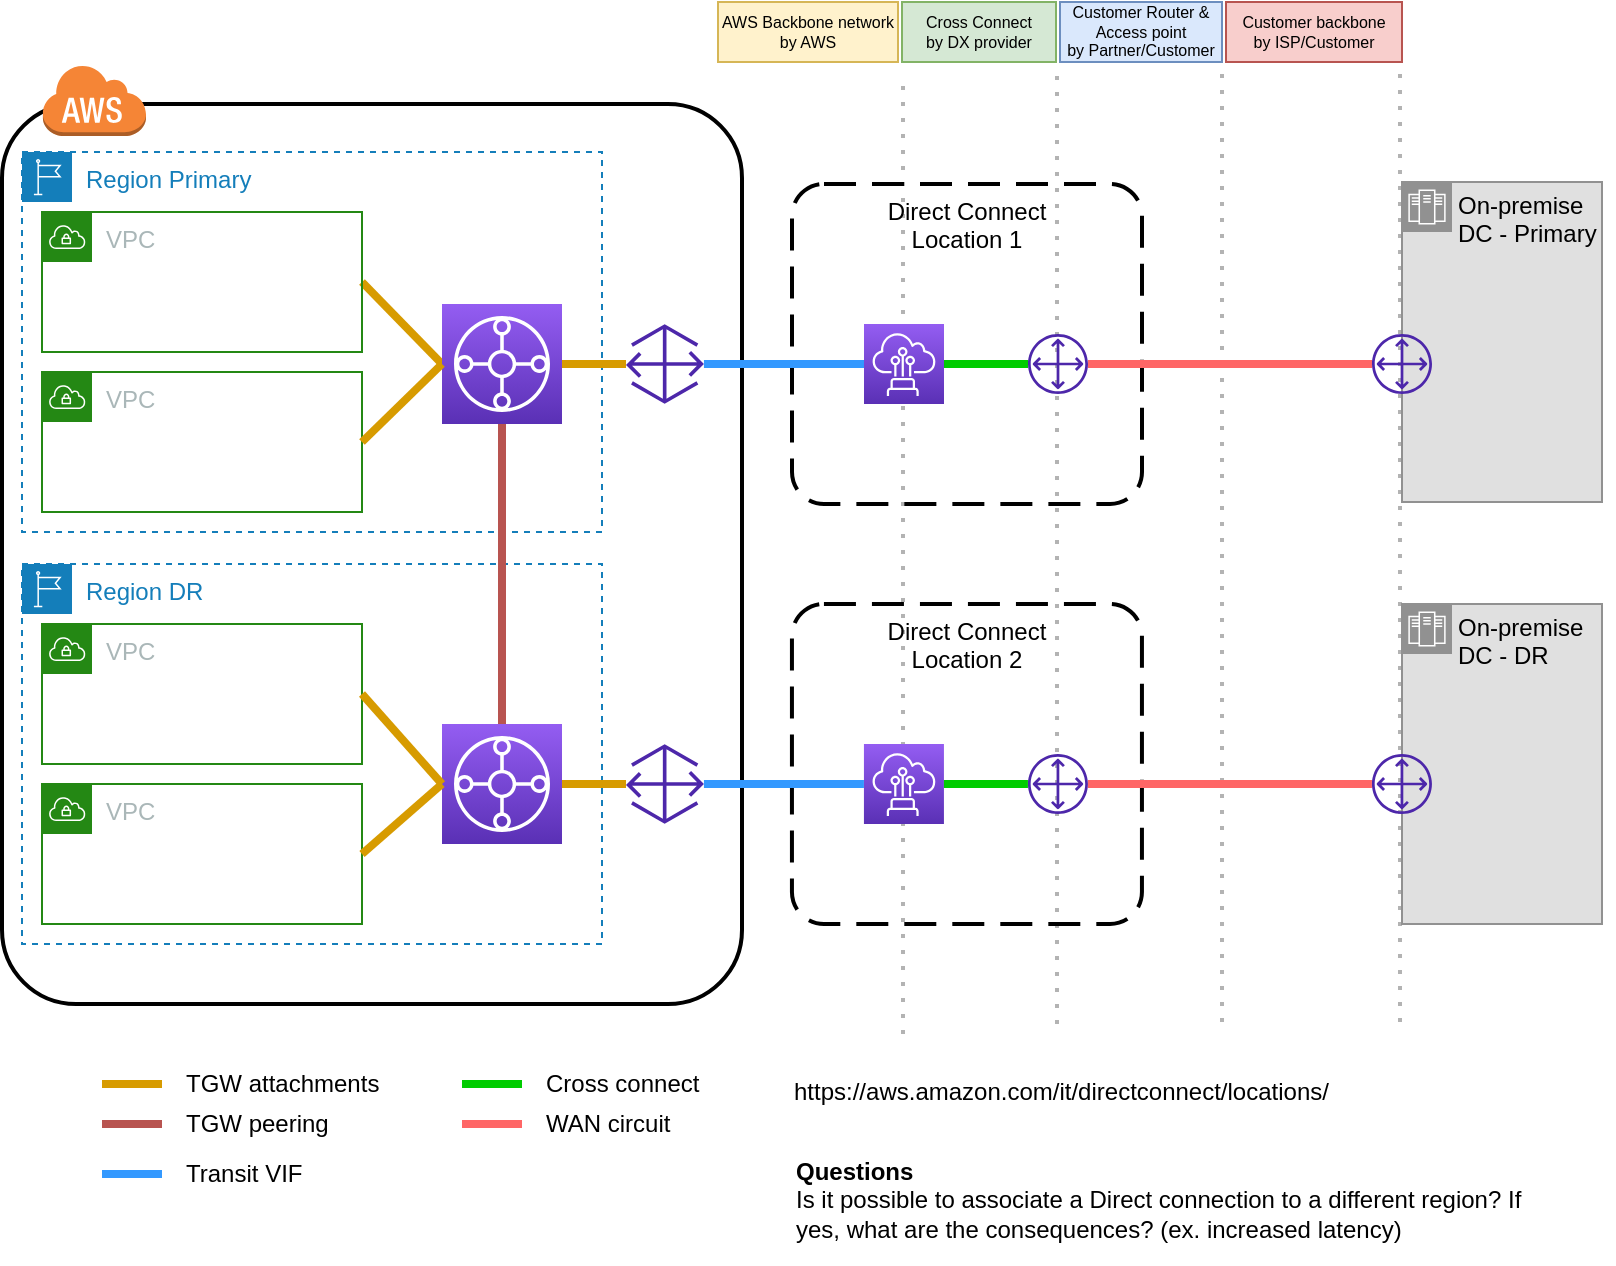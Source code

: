 <mxfile version="21.3.8" type="github">
  <diagram name="Pagina-1" id="8BWRmZO4XsheHeIJ3Gpr">
    <mxGraphModel dx="954" dy="622" grid="1" gridSize="10" guides="1" tooltips="1" connect="1" arrows="1" fold="1" page="1" pageScale="1" pageWidth="827" pageHeight="1169" math="0" shadow="0">
      <root>
        <mxCell id="0" />
        <mxCell id="1" parent="0" />
        <mxCell id="QbBFKRlWhSXPZEAbtEXR-38" value="" style="endArrow=none;dashed=1;html=1;dashPattern=1 3;strokeWidth=2;rounded=0;strokeColor=#B3B3B3;verticalAlign=bottom;labelPosition=center;verticalLabelPosition=top;align=center;" edge="1" parent="1">
          <mxGeometry width="50" height="50" relative="1" as="geometry">
            <mxPoint x="470.5" y="555" as="sourcePoint" />
            <mxPoint x="470.5" y="75" as="targetPoint" />
          </mxGeometry>
        </mxCell>
        <mxCell id="QbBFKRlWhSXPZEAbtEXR-39" value="" style="endArrow=none;dashed=1;html=1;dashPattern=1 3;strokeWidth=2;rounded=0;strokeColor=#B3B3B3;verticalAlign=bottom;labelPosition=center;verticalLabelPosition=top;align=center;" edge="1" parent="1">
          <mxGeometry width="50" height="50" relative="1" as="geometry">
            <mxPoint x="547.5" y="550" as="sourcePoint" />
            <mxPoint x="547.5" y="70" as="targetPoint" />
          </mxGeometry>
        </mxCell>
        <mxCell id="QbBFKRlWhSXPZEAbtEXR-40" value="" style="endArrow=none;dashed=1;html=1;dashPattern=1 3;strokeWidth=2;rounded=0;strokeColor=#B3B3B3;verticalAlign=bottom;labelPosition=center;verticalLabelPosition=top;align=center;" edge="1" parent="1">
          <mxGeometry width="50" height="50" relative="1" as="geometry">
            <mxPoint x="630" y="549" as="sourcePoint" />
            <mxPoint x="630" y="69" as="targetPoint" />
          </mxGeometry>
        </mxCell>
        <mxCell id="QbBFKRlWhSXPZEAbtEXR-44" value="" style="endArrow=none;dashed=1;html=1;dashPattern=1 3;strokeWidth=2;rounded=0;strokeColor=#B3B3B3;verticalAlign=bottom;labelPosition=center;verticalLabelPosition=top;align=center;" edge="1" parent="1">
          <mxGeometry width="50" height="50" relative="1" as="geometry">
            <mxPoint x="719" y="549" as="sourcePoint" />
            <mxPoint x="719" y="69" as="targetPoint" />
          </mxGeometry>
        </mxCell>
        <mxCell id="QbBFKRlWhSXPZEAbtEXR-1" value="" style="rounded=1;arcSize=10;dashed=0;fillColor=none;gradientColor=none;strokeWidth=2;" vertex="1" parent="1">
          <mxGeometry x="20" y="90" width="370" height="450" as="geometry" />
        </mxCell>
        <mxCell id="QbBFKRlWhSXPZEAbtEXR-2" value="" style="dashed=0;html=1;shape=mxgraph.aws3.cloud;fillColor=#F58536;gradientColor=none;dashed=0;" vertex="1" parent="1">
          <mxGeometry x="40" y="70" width="52" height="36" as="geometry" />
        </mxCell>
        <mxCell id="QbBFKRlWhSXPZEAbtEXR-4" value="Region Primary" style="points=[[0,0],[0.25,0],[0.5,0],[0.75,0],[1,0],[1,0.25],[1,0.5],[1,0.75],[1,1],[0.75,1],[0.5,1],[0.25,1],[0,1],[0,0.75],[0,0.5],[0,0.25]];outlineConnect=0;gradientColor=none;html=1;whiteSpace=wrap;fontSize=12;fontStyle=0;container=1;pointerEvents=0;collapsible=0;recursiveResize=0;shape=mxgraph.aws4.group;grIcon=mxgraph.aws4.group_region;strokeColor=#147EBA;fillColor=none;verticalAlign=top;align=left;spacingLeft=30;fontColor=#147EBA;dashed=1;" vertex="1" parent="1">
          <mxGeometry x="30" y="114" width="290" height="190" as="geometry" />
        </mxCell>
        <mxCell id="QbBFKRlWhSXPZEAbtEXR-15" style="edgeStyle=none;rounded=0;orthogonalLoop=1;jettySize=auto;html=1;exitX=1;exitY=0.5;exitDx=0;exitDy=0;entryX=0;entryY=0.5;entryDx=0;entryDy=0;entryPerimeter=0;endArrow=none;endFill=0;fillColor=#ffcd28;strokeColor=#d79b00;strokeWidth=4;gradientColor=#ffa500;" edge="1" parent="QbBFKRlWhSXPZEAbtEXR-4" source="QbBFKRlWhSXPZEAbtEXR-6" target="QbBFKRlWhSXPZEAbtEXR-11">
          <mxGeometry relative="1" as="geometry" />
        </mxCell>
        <mxCell id="QbBFKRlWhSXPZEAbtEXR-6" value="VPC" style="points=[[0,0],[0.25,0],[0.5,0],[0.75,0],[1,0],[1,0.25],[1,0.5],[1,0.75],[1,1],[0.75,1],[0.5,1],[0.25,1],[0,1],[0,0.75],[0,0.5],[0,0.25]];outlineConnect=0;gradientColor=none;html=1;whiteSpace=wrap;fontSize=12;fontStyle=0;container=1;pointerEvents=0;collapsible=0;recursiveResize=0;shape=mxgraph.aws4.group;grIcon=mxgraph.aws4.group_vpc;strokeColor=#248814;fillColor=none;verticalAlign=top;align=left;spacingLeft=30;fontColor=#AAB7B8;dashed=0;" vertex="1" parent="QbBFKRlWhSXPZEAbtEXR-4">
          <mxGeometry x="10" y="30" width="160" height="70" as="geometry" />
        </mxCell>
        <mxCell id="QbBFKRlWhSXPZEAbtEXR-11" value="" style="sketch=0;points=[[0,0,0],[0.25,0,0],[0.5,0,0],[0.75,0,0],[1,0,0],[0,1,0],[0.25,1,0],[0.5,1,0],[0.75,1,0],[1,1,0],[0,0.25,0],[0,0.5,0],[0,0.75,0],[1,0.25,0],[1,0.5,0],[1,0.75,0]];outlineConnect=0;fontColor=#232F3E;gradientColor=#945DF2;gradientDirection=north;fillColor=#5A30B5;strokeColor=#ffffff;dashed=0;verticalLabelPosition=bottom;verticalAlign=top;align=center;html=1;fontSize=12;fontStyle=0;aspect=fixed;shape=mxgraph.aws4.resourceIcon;resIcon=mxgraph.aws4.transit_gateway;" vertex="1" parent="QbBFKRlWhSXPZEAbtEXR-4">
          <mxGeometry x="210" y="76" width="60" height="60" as="geometry" />
        </mxCell>
        <mxCell id="QbBFKRlWhSXPZEAbtEXR-7" value="VPC" style="points=[[0,0],[0.25,0],[0.5,0],[0.75,0],[1,0],[1,0.25],[1,0.5],[1,0.75],[1,1],[0.75,1],[0.5,1],[0.25,1],[0,1],[0,0.75],[0,0.5],[0,0.25]];outlineConnect=0;gradientColor=none;html=1;whiteSpace=wrap;fontSize=12;fontStyle=0;container=1;pointerEvents=0;collapsible=0;recursiveResize=0;shape=mxgraph.aws4.group;grIcon=mxgraph.aws4.group_vpc;strokeColor=#248814;fillColor=none;verticalAlign=top;align=left;spacingLeft=30;fontColor=#AAB7B8;dashed=0;" vertex="1" parent="1">
          <mxGeometry x="40" y="224" width="160" height="70" as="geometry" />
        </mxCell>
        <mxCell id="QbBFKRlWhSXPZEAbtEXR-8" value="Region DR" style="points=[[0,0],[0.25,0],[0.5,0],[0.75,0],[1,0],[1,0.25],[1,0.5],[1,0.75],[1,1],[0.75,1],[0.5,1],[0.25,1],[0,1],[0,0.75],[0,0.5],[0,0.25]];outlineConnect=0;gradientColor=none;html=1;whiteSpace=wrap;fontSize=12;fontStyle=0;container=1;pointerEvents=0;collapsible=0;recursiveResize=0;shape=mxgraph.aws4.group;grIcon=mxgraph.aws4.group_region;strokeColor=#147EBA;fillColor=none;verticalAlign=top;align=left;spacingLeft=30;fontColor=#147EBA;dashed=1;" vertex="1" parent="1">
          <mxGeometry x="30" y="320" width="290" height="190" as="geometry" />
        </mxCell>
        <mxCell id="QbBFKRlWhSXPZEAbtEXR-9" value="VPC" style="points=[[0,0],[0.25,0],[0.5,0],[0.75,0],[1,0],[1,0.25],[1,0.5],[1,0.75],[1,1],[0.75,1],[0.5,1],[0.25,1],[0,1],[0,0.75],[0,0.5],[0,0.25]];outlineConnect=0;gradientColor=none;html=1;whiteSpace=wrap;fontSize=12;fontStyle=0;container=1;pointerEvents=0;collapsible=0;recursiveResize=0;shape=mxgraph.aws4.group;grIcon=mxgraph.aws4.group_vpc;strokeColor=#248814;fillColor=none;verticalAlign=top;align=left;spacingLeft=30;fontColor=#AAB7B8;dashed=0;" vertex="1" parent="QbBFKRlWhSXPZEAbtEXR-8">
          <mxGeometry x="10" y="30" width="160" height="70" as="geometry" />
        </mxCell>
        <mxCell id="QbBFKRlWhSXPZEAbtEXR-12" value="" style="sketch=0;points=[[0,0,0],[0.25,0,0],[0.5,0,0],[0.75,0,0],[1,0,0],[0,1,0],[0.25,1,0],[0.5,1,0],[0.75,1,0],[1,1,0],[0,0.25,0],[0,0.5,0],[0,0.75,0],[1,0.25,0],[1,0.5,0],[1,0.75,0]];outlineConnect=0;fontColor=#232F3E;gradientColor=#945DF2;gradientDirection=north;fillColor=#5A30B5;strokeColor=#ffffff;dashed=0;verticalLabelPosition=bottom;verticalAlign=top;align=center;html=1;fontSize=12;fontStyle=0;aspect=fixed;shape=mxgraph.aws4.resourceIcon;resIcon=mxgraph.aws4.transit_gateway;" vertex="1" parent="QbBFKRlWhSXPZEAbtEXR-8">
          <mxGeometry x="210" y="80" width="60" height="60" as="geometry" />
        </mxCell>
        <mxCell id="QbBFKRlWhSXPZEAbtEXR-17" style="edgeStyle=none;rounded=0;orthogonalLoop=1;jettySize=auto;html=1;exitX=1;exitY=0.5;exitDx=0;exitDy=0;entryX=0;entryY=0.5;entryDx=0;entryDy=0;entryPerimeter=0;endArrow=none;endFill=0;fillColor=#ffcd28;gradientColor=#ffa500;strokeColor=#d79b00;strokeWidth=4;" edge="1" parent="QbBFKRlWhSXPZEAbtEXR-8" source="QbBFKRlWhSXPZEAbtEXR-9" target="QbBFKRlWhSXPZEAbtEXR-12">
          <mxGeometry relative="1" as="geometry">
            <mxPoint x="180" y="-51" as="sourcePoint" />
            <mxPoint x="220" y="-90" as="targetPoint" />
          </mxGeometry>
        </mxCell>
        <mxCell id="QbBFKRlWhSXPZEAbtEXR-10" value="VPC" style="points=[[0,0],[0.25,0],[0.5,0],[0.75,0],[1,0],[1,0.25],[1,0.5],[1,0.75],[1,1],[0.75,1],[0.5,1],[0.25,1],[0,1],[0,0.75],[0,0.5],[0,0.25]];outlineConnect=0;gradientColor=none;html=1;whiteSpace=wrap;fontSize=12;fontStyle=0;container=1;pointerEvents=0;collapsible=0;recursiveResize=0;shape=mxgraph.aws4.group;grIcon=mxgraph.aws4.group_vpc;strokeColor=#248814;fillColor=none;verticalAlign=top;align=left;spacingLeft=30;fontColor=#AAB7B8;dashed=0;" vertex="1" parent="1">
          <mxGeometry x="40" y="430" width="160" height="70" as="geometry" />
        </mxCell>
        <mxCell id="QbBFKRlWhSXPZEAbtEXR-16" style="edgeStyle=none;rounded=0;orthogonalLoop=1;jettySize=auto;html=1;exitX=1;exitY=0.5;exitDx=0;exitDy=0;entryX=0;entryY=0.5;entryDx=0;entryDy=0;entryPerimeter=0;endArrow=none;endFill=0;fillColor=#ffcd28;strokeColor=#d79b00;strokeWidth=4;gradientColor=#ffa500;" edge="1" parent="1" source="QbBFKRlWhSXPZEAbtEXR-7" target="QbBFKRlWhSXPZEAbtEXR-11">
          <mxGeometry relative="1" as="geometry">
            <mxPoint x="210" y="189" as="sourcePoint" />
            <mxPoint x="250" y="230" as="targetPoint" />
          </mxGeometry>
        </mxCell>
        <mxCell id="QbBFKRlWhSXPZEAbtEXR-18" style="edgeStyle=none;rounded=0;orthogonalLoop=1;jettySize=auto;html=1;exitX=1;exitY=0.5;exitDx=0;exitDy=0;entryX=0;entryY=0.5;entryDx=0;entryDy=0;entryPerimeter=0;endArrow=none;endFill=0;fillColor=#ffcd28;gradientColor=#ffa500;strokeColor=#d79b00;strokeWidth=4;" edge="1" parent="1" source="QbBFKRlWhSXPZEAbtEXR-10" target="QbBFKRlWhSXPZEAbtEXR-12">
          <mxGeometry relative="1" as="geometry">
            <mxPoint x="210" y="395" as="sourcePoint" />
            <mxPoint x="250" y="440" as="targetPoint" />
          </mxGeometry>
        </mxCell>
        <mxCell id="QbBFKRlWhSXPZEAbtEXR-19" value="" style="sketch=0;outlineConnect=0;fontColor=#232F3E;gradientColor=none;fillColor=#4D27AA;strokeColor=none;dashed=0;verticalLabelPosition=bottom;verticalAlign=top;align=center;html=1;fontSize=12;fontStyle=0;aspect=fixed;pointerEvents=1;shape=mxgraph.aws4.gateway;" vertex="1" parent="1">
          <mxGeometry x="332" y="200" width="38.97" height="40" as="geometry" />
        </mxCell>
        <mxCell id="QbBFKRlWhSXPZEAbtEXR-20" value="" style="sketch=0;outlineConnect=0;fontColor=#232F3E;gradientColor=none;fillColor=#4D27AA;strokeColor=none;dashed=0;verticalLabelPosition=bottom;verticalAlign=top;align=center;html=1;fontSize=12;fontStyle=0;aspect=fixed;pointerEvents=1;shape=mxgraph.aws4.gateway;" vertex="1" parent="1">
          <mxGeometry x="332" y="410" width="38.97" height="40" as="geometry" />
        </mxCell>
        <mxCell id="QbBFKRlWhSXPZEAbtEXR-21" style="edgeStyle=none;rounded=0;orthogonalLoop=1;jettySize=auto;html=1;entryX=0.5;entryY=1;entryDx=0;entryDy=0;entryPerimeter=0;endArrow=none;endFill=0;strokeWidth=4;fillColor=#f8cecc;gradientColor=#ea6b66;strokeColor=#b85450;" edge="1" parent="1" source="QbBFKRlWhSXPZEAbtEXR-12" target="QbBFKRlWhSXPZEAbtEXR-11">
          <mxGeometry relative="1" as="geometry">
            <mxPoint x="210" y="189" as="sourcePoint" />
            <mxPoint x="250" y="230" as="targetPoint" />
          </mxGeometry>
        </mxCell>
        <mxCell id="QbBFKRlWhSXPZEAbtEXR-22" style="edgeStyle=none;rounded=0;orthogonalLoop=1;jettySize=auto;html=1;entryX=1;entryY=0.5;entryDx=0;entryDy=0;entryPerimeter=0;endArrow=none;endFill=0;fillColor=#ffcd28;gradientColor=#ffa500;strokeColor=#d79b00;strokeWidth=4;" edge="1" parent="1" source="QbBFKRlWhSXPZEAbtEXR-19" target="QbBFKRlWhSXPZEAbtEXR-11">
          <mxGeometry relative="1" as="geometry">
            <mxPoint x="280" y="410" as="sourcePoint" />
            <mxPoint x="280" y="260" as="targetPoint" />
          </mxGeometry>
        </mxCell>
        <mxCell id="QbBFKRlWhSXPZEAbtEXR-23" style="edgeStyle=none;rounded=0;orthogonalLoop=1;jettySize=auto;html=1;endArrow=none;endFill=0;fillColor=#ffcd28;gradientColor=#ffa500;strokeColor=#d79b00;strokeWidth=4;" edge="1" parent="1" source="QbBFKRlWhSXPZEAbtEXR-20" target="QbBFKRlWhSXPZEAbtEXR-12">
          <mxGeometry relative="1" as="geometry">
            <mxPoint x="370" y="230" as="sourcePoint" />
            <mxPoint x="310" y="230" as="targetPoint" />
          </mxGeometry>
        </mxCell>
        <mxCell id="QbBFKRlWhSXPZEAbtEXR-24" style="edgeStyle=none;rounded=0;orthogonalLoop=1;jettySize=auto;html=1;endArrow=none;endFill=0;fillColor=#ffcd28;gradientColor=#ffa500;strokeColor=#d79b00;strokeWidth=4;" edge="1" parent="1">
          <mxGeometry relative="1" as="geometry">
            <mxPoint x="100" y="580" as="sourcePoint" />
            <mxPoint x="70" y="580" as="targetPoint" />
          </mxGeometry>
        </mxCell>
        <mxCell id="QbBFKRlWhSXPZEAbtEXR-25" value="TGW attachments" style="text;html=1;strokeColor=none;fillColor=none;align=left;verticalAlign=middle;whiteSpace=wrap;rounded=0;" vertex="1" parent="1">
          <mxGeometry x="110" y="565" width="110" height="30" as="geometry" />
        </mxCell>
        <mxCell id="QbBFKRlWhSXPZEAbtEXR-26" style="edgeStyle=none;rounded=0;orthogonalLoop=1;jettySize=auto;html=1;endArrow=none;endFill=0;fillColor=#f8cecc;gradientColor=#ea6b66;strokeColor=#b85450;strokeWidth=4;" edge="1" parent="1">
          <mxGeometry relative="1" as="geometry">
            <mxPoint x="100" y="600" as="sourcePoint" />
            <mxPoint x="70" y="600" as="targetPoint" />
          </mxGeometry>
        </mxCell>
        <mxCell id="QbBFKRlWhSXPZEAbtEXR-27" value="TGW peering" style="text;html=1;strokeColor=none;fillColor=none;align=left;verticalAlign=middle;whiteSpace=wrap;rounded=0;" vertex="1" parent="1">
          <mxGeometry x="110" y="585" width="110" height="30" as="geometry" />
        </mxCell>
        <mxCell id="QbBFKRlWhSXPZEAbtEXR-29" value="On-premise DC - DR" style="shape=mxgraph.ibm.box;prType=zone;fontStyle=0;verticalAlign=top;align=left;spacingLeft=32;spacingTop=4;fillColor=#E0E0E0;rounded=0;whiteSpace=wrap;html=1;strokeColor=#919191;strokeWidth=1;dashed=0;container=1;spacing=-4;collapsible=0;expand=0;recursiveResize=0;" vertex="1" parent="1">
          <mxGeometry x="720" y="340" width="100" height="160" as="geometry" />
        </mxCell>
        <mxCell id="QbBFKRlWhSXPZEAbtEXR-30" value="On-premise DC - Primary" style="shape=mxgraph.ibm.box;prType=zone;fontStyle=0;verticalAlign=top;align=left;spacingLeft=32;spacingTop=4;fillColor=#E0E0E0;rounded=0;whiteSpace=wrap;html=1;strokeColor=#919191;strokeWidth=1;dashed=0;container=1;spacing=-4;collapsible=0;expand=0;recursiveResize=0;" vertex="1" parent="1">
          <mxGeometry x="720" y="129" width="100" height="160" as="geometry" />
        </mxCell>
        <mxCell id="QbBFKRlWhSXPZEAbtEXR-34" value="" style="sketch=0;outlineConnect=0;fontColor=#232F3E;gradientColor=none;fillColor=#4D27AA;strokeColor=none;dashed=0;verticalLabelPosition=bottom;verticalAlign=top;align=center;html=1;fontSize=12;fontStyle=0;aspect=fixed;pointerEvents=1;shape=mxgraph.aws4.customer_gateway;" vertex="1" parent="QbBFKRlWhSXPZEAbtEXR-30">
          <mxGeometry x="-15" y="76" width="30" height="30" as="geometry" />
        </mxCell>
        <mxCell id="QbBFKRlWhSXPZEAbtEXR-31" value="Direct Connect &#xa;Location 1" style="rounded=1;arcSize=10;dashed=1;dashPattern=8 4;strokeWidth=2;verticalAlign=top;fillColor=none;" vertex="1" parent="1">
          <mxGeometry x="415" y="130" width="175" height="160" as="geometry" />
        </mxCell>
        <mxCell id="QbBFKRlWhSXPZEAbtEXR-32" value="" style="sketch=0;points=[[0,0,0],[0.25,0,0],[0.5,0,0],[0.75,0,0],[1,0,0],[0,1,0],[0.25,1,0],[0.5,1,0],[0.75,1,0],[1,1,0],[0,0.25,0],[0,0.5,0],[0,0.75,0],[1,0.25,0],[1,0.5,0],[1,0.75,0]];outlineConnect=0;fontColor=#232F3E;gradientColor=#945DF2;gradientDirection=north;fillColor=#5A30B5;strokeColor=#ffffff;dashed=0;verticalLabelPosition=bottom;verticalAlign=top;align=center;html=1;fontSize=12;fontStyle=0;aspect=fixed;shape=mxgraph.aws4.resourceIcon;resIcon=mxgraph.aws4.direct_connect;" vertex="1" parent="1">
          <mxGeometry x="451" y="200" width="40" height="40" as="geometry" />
        </mxCell>
        <mxCell id="QbBFKRlWhSXPZEAbtEXR-33" value="" style="sketch=0;outlineConnect=0;fontColor=#232F3E;gradientColor=none;fillColor=#4D27AA;strokeColor=none;dashed=0;verticalLabelPosition=bottom;verticalAlign=top;align=center;html=1;fontSize=12;fontStyle=0;aspect=fixed;pointerEvents=1;shape=mxgraph.aws4.customer_gateway;" vertex="1" parent="1">
          <mxGeometry x="533" y="205" width="30" height="30" as="geometry" />
        </mxCell>
        <mxCell id="QbBFKRlWhSXPZEAbtEXR-35" style="edgeStyle=none;rounded=0;orthogonalLoop=1;jettySize=auto;html=1;endArrow=none;endFill=0;fillColor=#0050ef;strokeColor=#3399FF;strokeWidth=4;exitX=0;exitY=0.5;exitDx=0;exitDy=0;exitPerimeter=0;" edge="1" parent="1" source="QbBFKRlWhSXPZEAbtEXR-32" target="QbBFKRlWhSXPZEAbtEXR-19">
          <mxGeometry relative="1" as="geometry">
            <mxPoint x="342" y="230" as="sourcePoint" />
            <mxPoint x="310" y="230" as="targetPoint" />
          </mxGeometry>
        </mxCell>
        <mxCell id="QbBFKRlWhSXPZEAbtEXR-36" style="edgeStyle=none;rounded=0;orthogonalLoop=1;jettySize=auto;html=1;endArrow=none;endFill=0;fillColor=#f8cecc;gradientColor=#ea6b66;strokeColor=#3399FF;strokeWidth=4;" edge="1" parent="1">
          <mxGeometry relative="1" as="geometry">
            <mxPoint x="100" y="625" as="sourcePoint" />
            <mxPoint x="70" y="625" as="targetPoint" />
          </mxGeometry>
        </mxCell>
        <mxCell id="QbBFKRlWhSXPZEAbtEXR-37" value="Transit VIF" style="text;html=1;strokeColor=none;fillColor=none;align=left;verticalAlign=middle;whiteSpace=wrap;rounded=0;" vertex="1" parent="1">
          <mxGeometry x="110" y="610" width="110" height="30" as="geometry" />
        </mxCell>
        <mxCell id="QbBFKRlWhSXPZEAbtEXR-41" value="AWS Backbone network &lt;br style=&quot;font-size: 8px;&quot;&gt;by AWS" style="text;html=1;strokeColor=#d6b656;fillColor=#fff2cc;align=center;verticalAlign=middle;whiteSpace=wrap;rounded=0;fontSize=8;" vertex="1" parent="1">
          <mxGeometry x="378" y="39" width="90" height="30" as="geometry" />
        </mxCell>
        <mxCell id="QbBFKRlWhSXPZEAbtEXR-42" value="Cross Connect&lt;br style=&quot;font-size: 8px;&quot;&gt;by DX provider" style="text;html=1;strokeColor=#82b366;fillColor=#d5e8d4;align=center;verticalAlign=middle;whiteSpace=wrap;rounded=0;fontSize=8;" vertex="1" parent="1">
          <mxGeometry x="470" y="39" width="77" height="30" as="geometry" />
        </mxCell>
        <mxCell id="QbBFKRlWhSXPZEAbtEXR-43" value="Customer Router &amp;amp; Access point&lt;br&gt;by Partner/Customer" style="text;html=1;strokeColor=#6c8ebf;fillColor=#dae8fc;align=center;verticalAlign=middle;whiteSpace=wrap;rounded=0;fontSize=8;" vertex="1" parent="1">
          <mxGeometry x="549" y="39" width="81" height="30" as="geometry" />
        </mxCell>
        <mxCell id="QbBFKRlWhSXPZEAbtEXR-45" value="Customer backbone&lt;br&gt;by ISP/Customer" style="text;html=1;strokeColor=#b85450;fillColor=#f8cecc;align=center;verticalAlign=middle;whiteSpace=wrap;rounded=0;fontSize=8;" vertex="1" parent="1">
          <mxGeometry x="632" y="39" width="88" height="30" as="geometry" />
        </mxCell>
        <mxCell id="QbBFKRlWhSXPZEAbtEXR-46" style="edgeStyle=none;rounded=0;orthogonalLoop=1;jettySize=auto;html=1;endArrow=none;endFill=0;fillColor=#0050ef;strokeColor=#00CC00;strokeWidth=4;entryX=1;entryY=0.5;entryDx=0;entryDy=0;entryPerimeter=0;" edge="1" parent="1" source="QbBFKRlWhSXPZEAbtEXR-33" target="QbBFKRlWhSXPZEAbtEXR-32">
          <mxGeometry relative="1" as="geometry">
            <mxPoint x="461" y="230" as="sourcePoint" />
            <mxPoint x="381" y="230" as="targetPoint" />
          </mxGeometry>
        </mxCell>
        <mxCell id="QbBFKRlWhSXPZEAbtEXR-47" style="edgeStyle=none;rounded=0;orthogonalLoop=1;jettySize=auto;html=1;endArrow=none;endFill=0;fillColor=#f8cecc;gradientColor=#ea6b66;strokeColor=#00CC00;strokeWidth=4;" edge="1" parent="1">
          <mxGeometry relative="1" as="geometry">
            <mxPoint x="280" y="580" as="sourcePoint" />
            <mxPoint x="250" y="580" as="targetPoint" />
          </mxGeometry>
        </mxCell>
        <mxCell id="QbBFKRlWhSXPZEAbtEXR-48" value="Cross connect" style="text;html=1;strokeColor=none;fillColor=none;align=left;verticalAlign=middle;whiteSpace=wrap;rounded=0;" vertex="1" parent="1">
          <mxGeometry x="290" y="565" width="110" height="30" as="geometry" />
        </mxCell>
        <mxCell id="QbBFKRlWhSXPZEAbtEXR-49" style="edgeStyle=none;rounded=0;orthogonalLoop=1;jettySize=auto;html=1;endArrow=none;endFill=0;fillColor=#0050ef;strokeColor=#FF6666;strokeWidth=4;" edge="1" parent="1" source="QbBFKRlWhSXPZEAbtEXR-34" target="QbBFKRlWhSXPZEAbtEXR-33">
          <mxGeometry relative="1" as="geometry">
            <mxPoint x="543" y="230" as="sourcePoint" />
            <mxPoint x="501" y="230" as="targetPoint" />
          </mxGeometry>
        </mxCell>
        <mxCell id="QbBFKRlWhSXPZEAbtEXR-50" style="edgeStyle=none;rounded=0;orthogonalLoop=1;jettySize=auto;html=1;endArrow=none;endFill=0;fillColor=#f8cecc;gradientColor=#ea6b66;strokeColor=#FF6666;strokeWidth=4;" edge="1" parent="1">
          <mxGeometry relative="1" as="geometry">
            <mxPoint x="280" y="600" as="sourcePoint" />
            <mxPoint x="250" y="600" as="targetPoint" />
          </mxGeometry>
        </mxCell>
        <mxCell id="QbBFKRlWhSXPZEAbtEXR-51" value="WAN circuit" style="text;html=1;strokeColor=none;fillColor=none;align=left;verticalAlign=middle;whiteSpace=wrap;rounded=0;" vertex="1" parent="1">
          <mxGeometry x="290" y="585" width="110" height="30" as="geometry" />
        </mxCell>
        <mxCell id="QbBFKRlWhSXPZEAbtEXR-52" value="" style="sketch=0;outlineConnect=0;fontColor=#232F3E;gradientColor=none;fillColor=#4D27AA;strokeColor=none;dashed=0;verticalLabelPosition=bottom;verticalAlign=top;align=center;html=1;fontSize=12;fontStyle=0;aspect=fixed;pointerEvents=1;shape=mxgraph.aws4.customer_gateway;" vertex="1" parent="1">
          <mxGeometry x="704.97" y="415" width="30" height="30" as="geometry" />
        </mxCell>
        <mxCell id="QbBFKRlWhSXPZEAbtEXR-53" value="Direct Connect &#xa;Location 2" style="rounded=1;arcSize=10;dashed=1;dashPattern=8 4;strokeWidth=2;verticalAlign=top;fillColor=none;" vertex="1" parent="1">
          <mxGeometry x="414.97" y="340" width="175" height="160" as="geometry" />
        </mxCell>
        <mxCell id="QbBFKRlWhSXPZEAbtEXR-54" value="" style="sketch=0;points=[[0,0,0],[0.25,0,0],[0.5,0,0],[0.75,0,0],[1,0,0],[0,1,0],[0.25,1,0],[0.5,1,0],[0.75,1,0],[1,1,0],[0,0.25,0],[0,0.5,0],[0,0.75,0],[1,0.25,0],[1,0.5,0],[1,0.75,0]];outlineConnect=0;fontColor=#232F3E;gradientColor=#945DF2;gradientDirection=north;fillColor=#5A30B5;strokeColor=#ffffff;dashed=0;verticalLabelPosition=bottom;verticalAlign=top;align=center;html=1;fontSize=12;fontStyle=0;aspect=fixed;shape=mxgraph.aws4.resourceIcon;resIcon=mxgraph.aws4.direct_connect;" vertex="1" parent="1">
          <mxGeometry x="450.97" y="410" width="40" height="40" as="geometry" />
        </mxCell>
        <mxCell id="QbBFKRlWhSXPZEAbtEXR-55" value="" style="sketch=0;outlineConnect=0;fontColor=#232F3E;gradientColor=none;fillColor=#4D27AA;strokeColor=none;dashed=0;verticalLabelPosition=bottom;verticalAlign=top;align=center;html=1;fontSize=12;fontStyle=0;aspect=fixed;pointerEvents=1;shape=mxgraph.aws4.customer_gateway;" vertex="1" parent="1">
          <mxGeometry x="532.97" y="415" width="30" height="30" as="geometry" />
        </mxCell>
        <mxCell id="QbBFKRlWhSXPZEAbtEXR-56" style="edgeStyle=none;rounded=0;orthogonalLoop=1;jettySize=auto;html=1;endArrow=none;endFill=0;fillColor=#0050ef;strokeColor=#3399FF;strokeWidth=4;exitX=0;exitY=0.5;exitDx=0;exitDy=0;exitPerimeter=0;" edge="1" parent="1" source="QbBFKRlWhSXPZEAbtEXR-54">
          <mxGeometry relative="1" as="geometry">
            <mxPoint x="341.97" y="440" as="sourcePoint" />
            <mxPoint x="370.97" y="430" as="targetPoint" />
          </mxGeometry>
        </mxCell>
        <mxCell id="QbBFKRlWhSXPZEAbtEXR-57" style="edgeStyle=none;rounded=0;orthogonalLoop=1;jettySize=auto;html=1;endArrow=none;endFill=0;fillColor=#0050ef;strokeColor=#00CC00;strokeWidth=4;entryX=1;entryY=0.5;entryDx=0;entryDy=0;entryPerimeter=0;" edge="1" parent="1" source="QbBFKRlWhSXPZEAbtEXR-55" target="QbBFKRlWhSXPZEAbtEXR-54">
          <mxGeometry relative="1" as="geometry">
            <mxPoint x="460.97" y="440" as="sourcePoint" />
            <mxPoint x="380.97" y="440" as="targetPoint" />
          </mxGeometry>
        </mxCell>
        <mxCell id="QbBFKRlWhSXPZEAbtEXR-58" style="edgeStyle=none;rounded=0;orthogonalLoop=1;jettySize=auto;html=1;endArrow=none;endFill=0;fillColor=#0050ef;strokeColor=#FF6666;strokeWidth=4;" edge="1" parent="1" source="QbBFKRlWhSXPZEAbtEXR-52" target="QbBFKRlWhSXPZEAbtEXR-55">
          <mxGeometry relative="1" as="geometry">
            <mxPoint x="542.97" y="440" as="sourcePoint" />
            <mxPoint x="500.97" y="440" as="targetPoint" />
          </mxGeometry>
        </mxCell>
        <UserObject label="https://aws.amazon.com/it/directconnect/locations/" link="https://aws.amazon.com/it/directconnect/locations/" id="QbBFKRlWhSXPZEAbtEXR-59">
          <mxCell style="text;whiteSpace=wrap;html=1;" vertex="1" parent="1">
            <mxGeometry x="414" y="570" width="300" height="40" as="geometry" />
          </mxCell>
        </UserObject>
        <mxCell id="QbBFKRlWhSXPZEAbtEXR-60" value="&lt;b&gt;Questions&lt;/b&gt;&lt;br&gt;Is it possible to associate a Direct connection to a different region? If yes, what are the consequences? (ex. increased latency)" style="text;html=1;strokeColor=none;fillColor=none;align=left;verticalAlign=top;whiteSpace=wrap;rounded=0;" vertex="1" parent="1">
          <mxGeometry x="415" y="610" width="384" height="60" as="geometry" />
        </mxCell>
      </root>
    </mxGraphModel>
  </diagram>
</mxfile>

